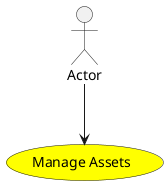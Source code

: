 @startuml


usecase "Manage Assets" as ManageAssets #yellow

Actor "Actor" as Actor

Actor --> ManageAssets











@enduml
